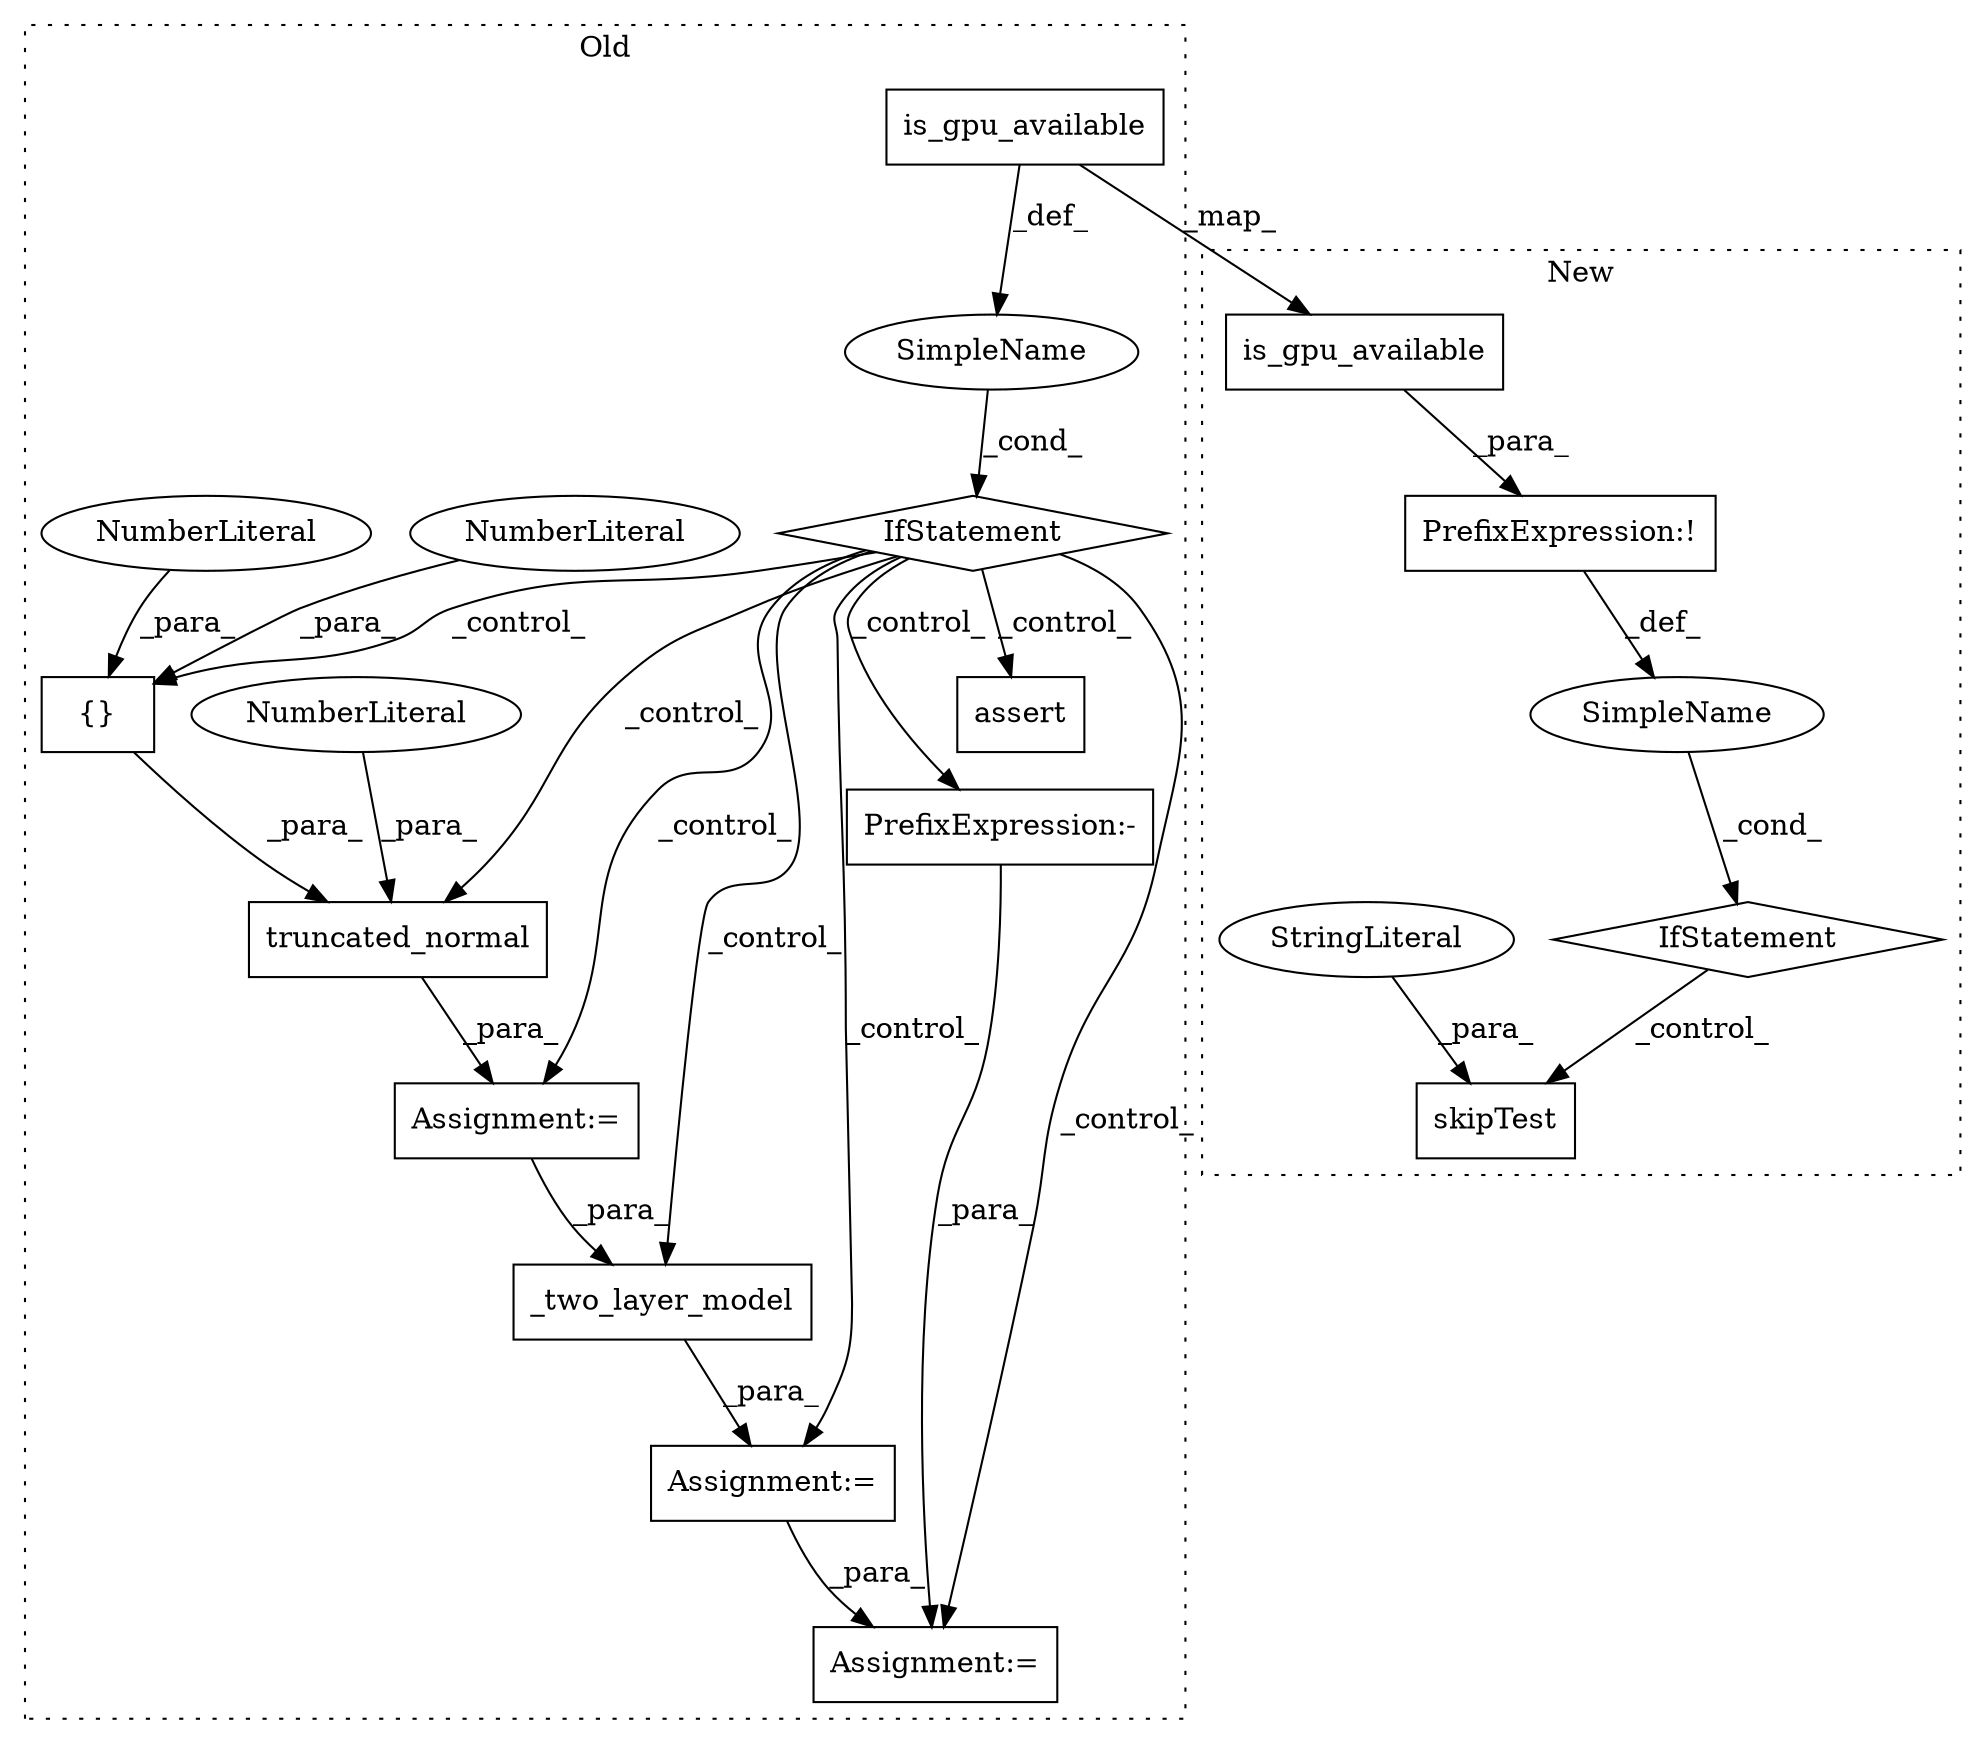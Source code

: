 digraph G {
subgraph cluster0 {
1 [label="truncated_normal" a="32" s="72049,72084" l="17,1" shape="box"];
3 [label="NumberLiteral" a="34" s="72083" l="1" shape="ellipse"];
4 [label="Assignment:=" a="7" s="72338" l="1" shape="box"];
5 [label="PrefixExpression:-" a="38" s="72163" l="1" shape="box"];
9 [label="{}" a="4" s="72075,72081" l="1,1" shape="box"];
10 [label="NumberLiteral" a="34" s="72076" l="1" shape="ellipse"];
11 [label="NumberLiteral" a="34" s="72078" l="3" shape="ellipse"];
12 [label="is_gpu_available" a="32" s="71966,71987" l="17,1" shape="box"];
14 [label="SimpleName" a="42" s="" l="" shape="ellipse"];
16 [label="assert" a="32" s="73127,73170" l="27,1" shape="box"];
17 [label="IfStatement" a="25" s="71957,71988" l="4,2" shape="diamond"];
18 [label="Assignment:=" a="7" s="72037" l="1" shape="box"];
19 [label="Assignment:=" a="7" s="72097" l="1" shape="box"];
20 [label="_two_layer_model" a="32" s="72098,72116" l="17,1" shape="box"];
label = "Old";
style="dotted";
}
subgraph cluster1 {
2 [label="IfStatement" a="25" s="73718,73750" l="4,2" shape="diamond"];
6 [label="SimpleName" a="42" s="" l="" shape="ellipse"];
7 [label="skipTest" a="32" s="73765,73788" l="9,1" shape="box"];
8 [label="PrefixExpression:!" a="38" s="73722" l="1" shape="box"];
13 [label="is_gpu_available" a="32" s="73728,73749" l="17,1" shape="box"];
15 [label="StringLiteral" a="45" s="73774" l="14" shape="ellipse"];
label = "New";
style="dotted";
}
1 -> 18 [label="_para_"];
2 -> 7 [label="_control_"];
3 -> 1 [label="_para_"];
5 -> 4 [label="_para_"];
6 -> 2 [label="_cond_"];
8 -> 6 [label="_def_"];
9 -> 1 [label="_para_"];
10 -> 9 [label="_para_"];
11 -> 9 [label="_para_"];
12 -> 13 [label="_map_"];
12 -> 14 [label="_def_"];
13 -> 8 [label="_para_"];
14 -> 17 [label="_cond_"];
15 -> 7 [label="_para_"];
17 -> 9 [label="_control_"];
17 -> 18 [label="_control_"];
17 -> 4 [label="_control_"];
17 -> 19 [label="_control_"];
17 -> 20 [label="_control_"];
17 -> 1 [label="_control_"];
17 -> 5 [label="_control_"];
17 -> 16 [label="_control_"];
18 -> 20 [label="_para_"];
19 -> 4 [label="_para_"];
20 -> 19 [label="_para_"];
}